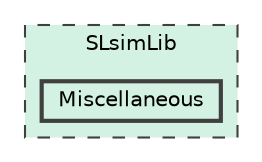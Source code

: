digraph "SLsimLib/Miscellaneous"
{
 // LATEX_PDF_SIZE
  bgcolor="transparent";
  edge [fontname=Helvetica,fontsize=10,labelfontname=Helvetica,labelfontsize=10];
  node [fontname=Helvetica,fontsize=10,shape=box,height=0.2,width=0.4];
  compound=true
  subgraph clusterdir_55925bd33ed9b71a1b473542f7ae7f24 {
    graph [ bgcolor="#d4f2e4", pencolor="grey25", label="SLsimLib", fontname=Helvetica,fontsize=10 style="filled,dashed", URL="dir_55925bd33ed9b71a1b473542f7ae7f24.html",tooltip=""]
  dir_0cec518b9ed822f8d31f601a707ea5b3 [label="Miscellaneous", fillcolor="#d4f2e4", color="grey25", style="filled,bold", URL="dir_0cec518b9ed822f8d31f601a707ea5b3.html",tooltip=""];
  }
}
